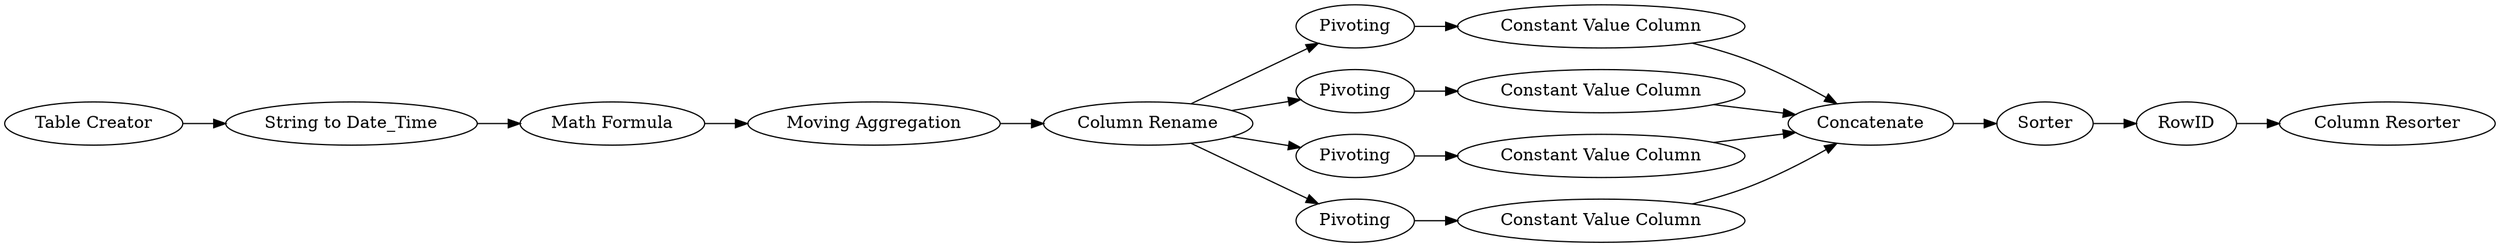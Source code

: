 digraph {
	1 [label="Table Creator"]
	2 [label="String to Date_Time"]
	3 [label="Math Formula"]
	4 [label="Moving Aggregation"]
	5 [label="Column Rename"]
	6 [label=Pivoting]
	7 [label=Pivoting]
	8 [label=Pivoting]
	9 [label=Pivoting]
	10 [label=Concatenate]
	11 [label=RowID]
	12 [label=Sorter]
	13 [label="Constant Value Column"]
	14 [label="Constant Value Column"]
	15 [label="Constant Value Column"]
	16 [label="Constant Value Column"]
	17 [label="Column Resorter"]
	1 -> 2
	2 -> 3
	3 -> 4
	4 -> 5
	5 -> 6
	5 -> 7
	5 -> 8
	5 -> 9
	6 -> 13
	7 -> 14
	8 -> 15
	9 -> 16
	10 -> 12
	11 -> 17
	12 -> 11
	13 -> 10
	14 -> 10
	15 -> 10
	16 -> 10
	rankdir=LR
}
